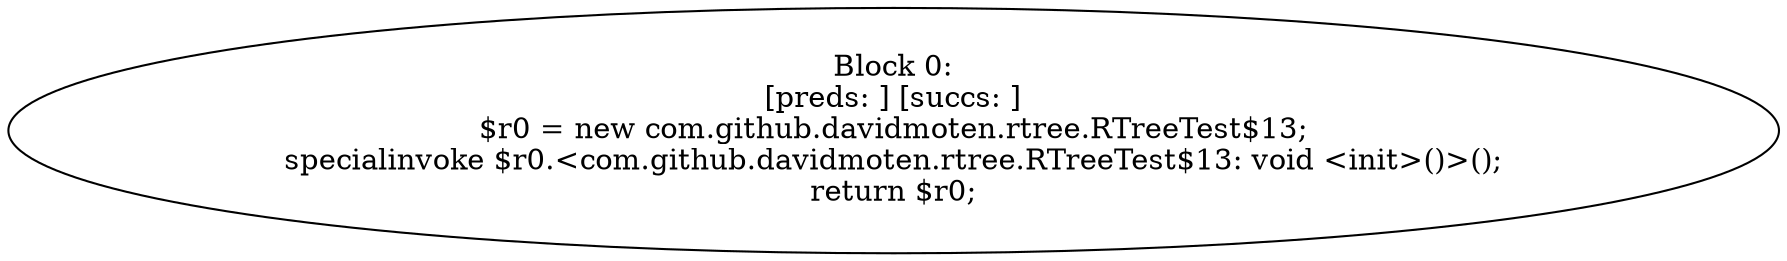 digraph "unitGraph" {
    "Block 0:
[preds: ] [succs: ]
$r0 = new com.github.davidmoten.rtree.RTreeTest$13;
specialinvoke $r0.<com.github.davidmoten.rtree.RTreeTest$13: void <init>()>();
return $r0;
"
}
